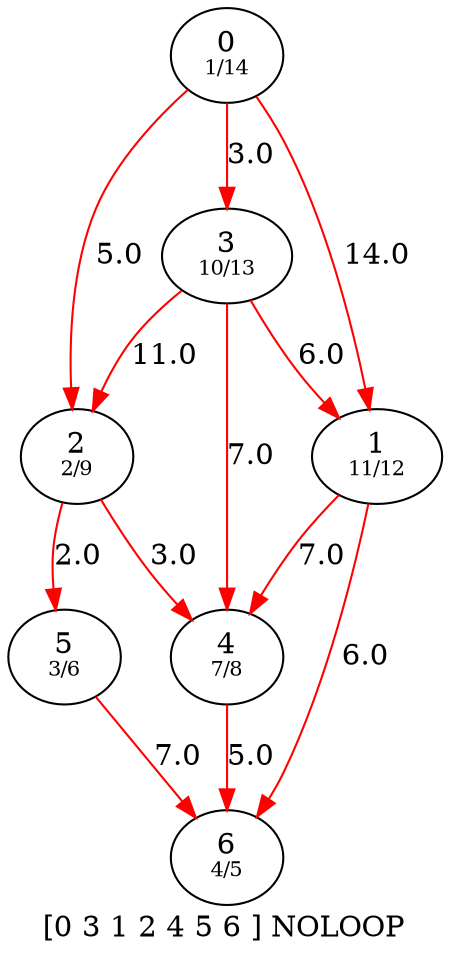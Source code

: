 ## Jagadeesh Vasudevamurthy ####
digraph g {
	label = "[0 3 1 2 4 5 6 ] NOLOOP"
	0[label=<0<BR /><FONT POINT-SIZE="10">1/14</FONT>>]
	2[label=<2<BR /><FONT POINT-SIZE="10">2/9</FONT>>]
	3[label=<3<BR /><FONT POINT-SIZE="10">10/13</FONT>>]
	1[label=<1<BR /><FONT POINT-SIZE="10">11/12</FONT>>]
	6[label=<6<BR /><FONT POINT-SIZE="10">4/5</FONT>>]
	4[label=<4<BR /><FONT POINT-SIZE="10">7/8</FONT>>]
	5[label=<5<BR /><FONT POINT-SIZE="10">3/6</FONT>>]
	edge [color=red]
	0 -> 2 [label = 5.0]
	0 -> 3 [label = 3.0]
	0 -> 1 [label = 14.0]
	2 -> 5 [label = 2.0]
	2 -> 4 [label = 3.0]
	3 -> 2 [label = 11.0]
	3 -> 4 [label = 7.0]
	3 -> 1 [label = 6.0]
	1 -> 6 [label = 6.0]
	1 -> 4 [label = 7.0]
	4 -> 6 [label = 5.0]
	5 -> 6 [label = 7.0]
}